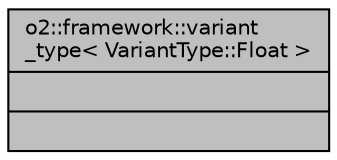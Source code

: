 digraph "o2::framework::variant_type&lt; VariantType::Float &gt;"
{
 // INTERACTIVE_SVG=YES
  bgcolor="transparent";
  edge [fontname="Helvetica",fontsize="10",labelfontname="Helvetica",labelfontsize="10"];
  node [fontname="Helvetica",fontsize="10",shape=record];
  Node1 [label="{o2::framework::variant\l_type\< VariantType::Float \>\n||}",height=0.2,width=0.4,color="black", fillcolor="grey75", style="filled", fontcolor="black"];
}

